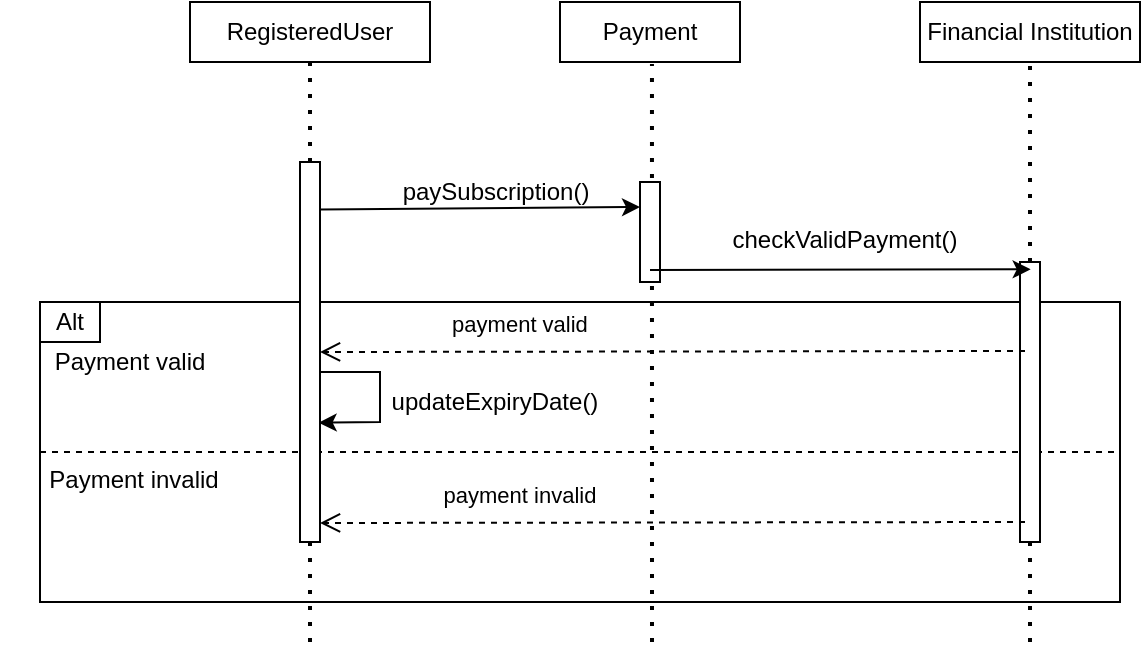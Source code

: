 <mxfile version="20.3.0" type="device"><diagram id="PLnh59v-TKHpdjrGmjZs" name="Page-1"><mxGraphModel dx="1765" dy="716" grid="1" gridSize="10" guides="1" tooltips="1" connect="1" arrows="1" fold="1" page="1" pageScale="1" pageWidth="850" pageHeight="1100" math="0" shadow="0"><root><mxCell id="0"/><mxCell id="1" parent="0"/><mxCell id="2FpiqSpO_pOXKNcm4Xnq-3" value="" style="rounded=0;whiteSpace=wrap;html=1;" vertex="1" parent="1"><mxGeometry x="-50" y="230" width="540" height="150" as="geometry"/></mxCell><mxCell id="2FpiqSpO_pOXKNcm4Xnq-4" value="" style="endArrow=none;dashed=1;html=1;rounded=0;exitX=0;exitY=0.5;exitDx=0;exitDy=0;entryX=1;entryY=0.5;entryDx=0;entryDy=0;" edge="1" parent="1" source="2FpiqSpO_pOXKNcm4Xnq-3" target="2FpiqSpO_pOXKNcm4Xnq-3"><mxGeometry width="50" height="50" relative="1" as="geometry"><mxPoint x="150" y="330" as="sourcePoint"/><mxPoint x="200" y="280" as="targetPoint"/></mxGeometry></mxCell><mxCell id="2FpiqSpO_pOXKNcm4Xnq-5" value="Payment valid" style="text;html=1;strokeColor=none;fillColor=none;align=center;verticalAlign=middle;whiteSpace=wrap;rounded=0;" vertex="1" parent="1"><mxGeometry x="-70" y="245" width="130" height="30" as="geometry"/></mxCell><mxCell id="2FpiqSpO_pOXKNcm4Xnq-6" value="Alt" style="rounded=0;whiteSpace=wrap;html=1;" vertex="1" parent="1"><mxGeometry x="-50" y="230" width="30" height="20" as="geometry"/></mxCell><mxCell id="2FpiqSpO_pOXKNcm4Xnq-7" value="Payment invalid" style="text;html=1;strokeColor=none;fillColor=none;align=center;verticalAlign=middle;whiteSpace=wrap;rounded=0;" vertex="1" parent="1"><mxGeometry x="-68" y="304" width="130" height="30" as="geometry"/></mxCell><mxCell id="LlKDwDdsR5DhACuavUxm-1" value="RegisteredUser" style="rounded=0;whiteSpace=wrap;html=1;" parent="1" vertex="1"><mxGeometry x="25" y="80" width="120" height="30" as="geometry"/></mxCell><mxCell id="LlKDwDdsR5DhACuavUxm-3" value="Payment" style="rounded=0;whiteSpace=wrap;html=1;" parent="1" vertex="1"><mxGeometry x="210" y="80" width="90" height="30" as="geometry"/></mxCell><mxCell id="LlKDwDdsR5DhACuavUxm-4" value="Financial Institution" style="rounded=0;whiteSpace=wrap;html=1;" parent="1" vertex="1"><mxGeometry x="390" y="80" width="110" height="30" as="geometry"/></mxCell><mxCell id="LlKDwDdsR5DhACuavUxm-5" value="" style="endArrow=none;dashed=1;html=1;dashPattern=1 3;strokeWidth=2;rounded=0;entryX=0.5;entryY=1;entryDx=0;entryDy=0;startArrow=none;" parent="1" source="IhexaqCvN41blxeKQft9-13" target="LlKDwDdsR5DhACuavUxm-1" edge="1"><mxGeometry width="50" height="50" relative="1" as="geometry"><mxPoint x="85" y="610" as="sourcePoint"/><mxPoint x="360" y="240" as="targetPoint"/></mxGeometry></mxCell><mxCell id="LlKDwDdsR5DhACuavUxm-6" value="" style="endArrow=none;dashed=1;html=1;dashPattern=1 3;strokeWidth=2;rounded=0;entryX=0.418;entryY=1.033;entryDx=0;entryDy=0;entryPerimeter=0;" parent="1" edge="1"><mxGeometry width="50" height="50" relative="1" as="geometry"><mxPoint x="256" y="400" as="sourcePoint"/><mxPoint x="255.98" y="110.99" as="targetPoint"/></mxGeometry></mxCell><mxCell id="LlKDwDdsR5DhACuavUxm-7" value="" style="endArrow=none;dashed=1;html=1;dashPattern=1 3;strokeWidth=2;rounded=0;entryX=0.5;entryY=1;entryDx=0;entryDy=0;startArrow=none;" parent="1" source="IhexaqCvN41blxeKQft9-19" target="LlKDwDdsR5DhACuavUxm-4" edge="1"><mxGeometry width="50" height="50" relative="1" as="geometry"><mxPoint x="450" y="600" as="sourcePoint"/><mxPoint x="480" y="160" as="targetPoint"/></mxGeometry></mxCell><mxCell id="LlKDwDdsR5DhACuavUxm-9" value="" style="endArrow=classic;html=1;rounded=0;entryX=0;entryY=0.25;entryDx=0;entryDy=0;exitX=1;exitY=0.125;exitDx=0;exitDy=0;exitPerimeter=0;" parent="1" target="IhexaqCvN41blxeKQft9-18" edge="1" source="IhexaqCvN41blxeKQft9-13"><mxGeometry width="50" height="50" relative="1" as="geometry"><mxPoint x="90" y="190" as="sourcePoint"/><mxPoint x="290" y="190" as="targetPoint"/></mxGeometry></mxCell><mxCell id="LlKDwDdsR5DhACuavUxm-10" value="paySubscription()" style="text;html=1;strokeColor=none;fillColor=none;align=center;verticalAlign=middle;whiteSpace=wrap;rounded=0;" parent="1" vertex="1"><mxGeometry x="147.5" y="160" width="60" height="30" as="geometry"/></mxCell><mxCell id="LlKDwDdsR5DhACuavUxm-12" value="updateExpiryDate()" style="text;html=1;strokeColor=none;fillColor=none;align=center;verticalAlign=middle;whiteSpace=wrap;rounded=0;" parent="1" vertex="1"><mxGeometry x="105" y="265" width="145" height="30" as="geometry"/></mxCell><mxCell id="LlKDwDdsR5DhACuavUxm-15" value="" style="endArrow=classic;html=1;rounded=0;entryX=0.933;entryY=0.686;entryDx=0;entryDy=0;entryPerimeter=0;" parent="1" edge="1" target="IhexaqCvN41blxeKQft9-13"><mxGeometry width="50" height="50" relative="1" as="geometry"><mxPoint x="90" y="265" as="sourcePoint"/><mxPoint x="90" y="345" as="targetPoint"/><Array as="points"><mxPoint x="120" y="265"/><mxPoint x="120" y="290"/></Array></mxGeometry></mxCell><mxCell id="LlKDwDdsR5DhACuavUxm-16" value="checkValidPayment()" style="text;html=1;strokeColor=none;fillColor=none;align=center;verticalAlign=middle;whiteSpace=wrap;rounded=0;" parent="1" vertex="1"><mxGeometry x="280" y="184" width="145" height="30" as="geometry"/></mxCell><mxCell id="IhexaqCvN41blxeKQft9-13" value="" style="rounded=0;whiteSpace=wrap;html=1;" parent="1" vertex="1"><mxGeometry x="80" y="160" width="10" height="190" as="geometry"/></mxCell><mxCell id="IhexaqCvN41blxeKQft9-15" value="" style="endArrow=none;dashed=1;html=1;dashPattern=1 3;strokeWidth=2;rounded=0;entryX=0.5;entryY=1;entryDx=0;entryDy=0;startArrow=none;" parent="1" target="IhexaqCvN41blxeKQft9-13" edge="1"><mxGeometry width="50" height="50" relative="1" as="geometry"><mxPoint x="85" y="400" as="sourcePoint"/><mxPoint x="85" y="110" as="targetPoint"/></mxGeometry></mxCell><mxCell id="IhexaqCvN41blxeKQft9-18" value="" style="rounded=0;whiteSpace=wrap;html=1;" parent="1" vertex="1"><mxGeometry x="250" y="170" width="10" height="50" as="geometry"/></mxCell><mxCell id="IhexaqCvN41blxeKQft9-19" value="" style="rounded=0;whiteSpace=wrap;html=1;" parent="1" vertex="1"><mxGeometry x="440" y="210" width="10" height="140" as="geometry"/></mxCell><mxCell id="IhexaqCvN41blxeKQft9-20" value="" style="endArrow=none;dashed=1;html=1;dashPattern=1 3;strokeWidth=2;rounded=0;entryX=0.5;entryY=1;entryDx=0;entryDy=0;" parent="1" target="IhexaqCvN41blxeKQft9-19" edge="1"><mxGeometry width="50" height="50" relative="1" as="geometry"><mxPoint x="445" y="400" as="sourcePoint"/><mxPoint x="443" y="480" as="targetPoint"/></mxGeometry></mxCell><mxCell id="LlKDwDdsR5DhACuavUxm-11" value="" style="endArrow=classic;html=1;rounded=0;entryX=0.533;entryY=0.069;entryDx=0;entryDy=0;entryPerimeter=0;" parent="1" edge="1"><mxGeometry width="50" height="50" relative="1" as="geometry"><mxPoint x="255" y="214" as="sourcePoint"/><mxPoint x="445.33" y="213.66" as="targetPoint"/></mxGeometry></mxCell><mxCell id="2FpiqSpO_pOXKNcm4Xnq-2" value="payment valid" style="verticalAlign=bottom;endArrow=open;dashed=1;endSize=8;shadow=0;strokeWidth=1;entryX=1;entryY=0.5;entryDx=0;entryDy=0;" edge="1" parent="1" target="IhexaqCvN41blxeKQft9-13"><mxGeometry x="0.433" y="-5" relative="1" as="geometry"><mxPoint x="262.5" y="254.5" as="targetPoint"/><mxPoint x="442.5" y="254.5" as="sourcePoint"/><mxPoint as="offset"/></mxGeometry></mxCell><mxCell id="2FpiqSpO_pOXKNcm4Xnq-9" value="payment invalid" style="verticalAlign=bottom;endArrow=open;dashed=1;endSize=8;shadow=0;strokeWidth=1;entryX=1;entryY=0.5;entryDx=0;entryDy=0;" edge="1" parent="1"><mxGeometry x="0.433" y="-5" relative="1" as="geometry"><mxPoint x="90" y="340.5" as="targetPoint"/><mxPoint x="442.5" y="340" as="sourcePoint"/><mxPoint as="offset"/></mxGeometry></mxCell></root></mxGraphModel></diagram></mxfile>